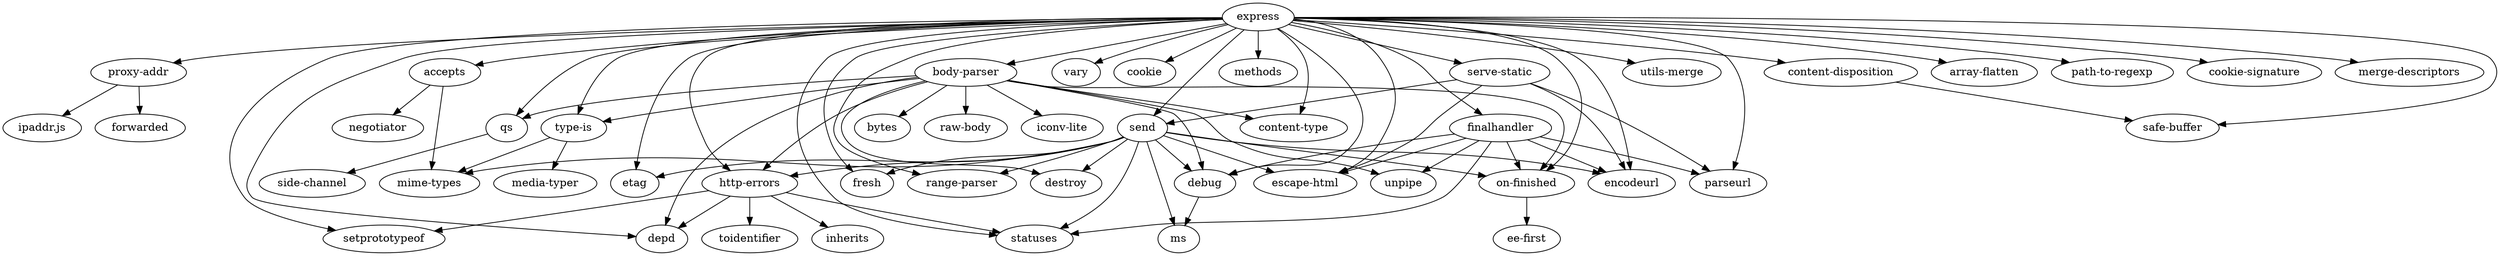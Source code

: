 digraph G {
  "express";
  "express" -> "qs";
  "qs" -> "side-channel";
  "express" -> "depd";
  "express" -> "etag";
  "express" -> "send";
  "send" -> "ms";
  "send" -> "etag";
  "send" -> "debug";
  "send" -> "fresh";
  "send" -> "destroy";
  "send" -> "statuses";
  "send" -> "encodeurl";
  "send" -> "mime-types";
  "send" -> "escape-html";
  "send" -> "http-errors";
  "send" -> "on-finished";
  "send" -> "range-parser";
  "express" -> "vary";
  "express" -> "debug";
  "debug" -> "ms";
  "express" -> "fresh";
  "express" -> "cookie";
  "express" -> "accepts";
  "accepts" -> "mime-types";
  "accepts" -> "negotiator";
  "express" -> "methods";
  "express" -> "type-is";
  "type-is" -> "mime-types";
  "type-is" -> "media-typer";
  "express" -> "parseurl";
  "express" -> "statuses";
  "express" -> "encodeurl";
  "express" -> "proxy-addr";
  "proxy-addr" -> "forwarded";
  "proxy-addr" -> "ipaddr.js";
  "express" -> "body-parser";
  "body-parser" -> "qs";
  "body-parser" -> "depd";
  "body-parser" -> "bytes";
  "body-parser" -> "debug";
  "body-parser" -> "unpipe";
  "body-parser" -> "destroy";
  "body-parser" -> "type-is";
  "body-parser" -> "raw-body";
  "body-parser" -> "iconv-lite";
  "body-parser" -> "http-errors";
  "body-parser" -> "on-finished";
  "body-parser" -> "content-type";
  "express" -> "escape-html";
  "express" -> "http-errors";
  "http-errors" -> "depd";
  "http-errors" -> "inherits";
  "http-errors" -> "setprototypeof";
  "http-errors" -> "statuses";
  "http-errors" -> "toidentifier";
  "express" -> "on-finished";
  "on-finished" -> "ee-first";
  "express" -> "safe-buffer";
  "express" -> "utils-merge";
  "express" -> "content-type";
  "express" -> "finalhandler";
  "finalhandler" -> "debug";
  "finalhandler" -> "encodeurl";
  "finalhandler" -> "escape-html";
  "finalhandler" -> "on-finished";
  "finalhandler" -> "parseurl";
  "finalhandler" -> "statuses";
  "finalhandler" -> "unpipe";
  "express" -> "range-parser";
  "express" -> "serve-static";
  "serve-static" -> "encodeurl";
  "serve-static" -> "escape-html";
  "serve-static" -> "parseurl";
  "serve-static" -> "send";
  "express" -> "array-flatten";
  "express" -> "path-to-regexp";
  "express" -> "setprototypeof";
  "express" -> "cookie-signature";
  "express" -> "merge-descriptors";
  "express" -> "content-disposition";
  "content-disposition" -> "safe-buffer";
}
